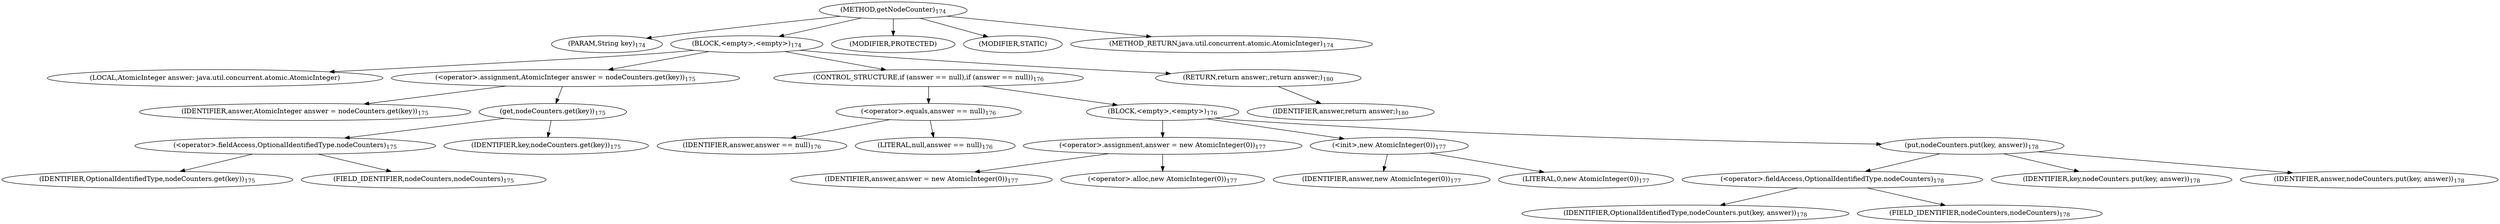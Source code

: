 digraph "getNodeCounter" {  
"286" [label = <(METHOD,getNodeCounter)<SUB>174</SUB>> ]
"287" [label = <(PARAM,String key)<SUB>174</SUB>> ]
"288" [label = <(BLOCK,&lt;empty&gt;,&lt;empty&gt;)<SUB>174</SUB>> ]
"27" [label = <(LOCAL,AtomicInteger answer: java.util.concurrent.atomic.AtomicInteger)> ]
"289" [label = <(&lt;operator&gt;.assignment,AtomicInteger answer = nodeCounters.get(key))<SUB>175</SUB>> ]
"290" [label = <(IDENTIFIER,answer,AtomicInteger answer = nodeCounters.get(key))<SUB>175</SUB>> ]
"291" [label = <(get,nodeCounters.get(key))<SUB>175</SUB>> ]
"292" [label = <(&lt;operator&gt;.fieldAccess,OptionalIdentifiedType.nodeCounters)<SUB>175</SUB>> ]
"293" [label = <(IDENTIFIER,OptionalIdentifiedType,nodeCounters.get(key))<SUB>175</SUB>> ]
"294" [label = <(FIELD_IDENTIFIER,nodeCounters,nodeCounters)<SUB>175</SUB>> ]
"295" [label = <(IDENTIFIER,key,nodeCounters.get(key))<SUB>175</SUB>> ]
"296" [label = <(CONTROL_STRUCTURE,if (answer == null),if (answer == null))<SUB>176</SUB>> ]
"297" [label = <(&lt;operator&gt;.equals,answer == null)<SUB>176</SUB>> ]
"298" [label = <(IDENTIFIER,answer,answer == null)<SUB>176</SUB>> ]
"299" [label = <(LITERAL,null,answer == null)<SUB>176</SUB>> ]
"300" [label = <(BLOCK,&lt;empty&gt;,&lt;empty&gt;)<SUB>176</SUB>> ]
"301" [label = <(&lt;operator&gt;.assignment,answer = new AtomicInteger(0))<SUB>177</SUB>> ]
"302" [label = <(IDENTIFIER,answer,answer = new AtomicInteger(0))<SUB>177</SUB>> ]
"303" [label = <(&lt;operator&gt;.alloc,new AtomicInteger(0))<SUB>177</SUB>> ]
"304" [label = <(&lt;init&gt;,new AtomicInteger(0))<SUB>177</SUB>> ]
"26" [label = <(IDENTIFIER,answer,new AtomicInteger(0))<SUB>177</SUB>> ]
"305" [label = <(LITERAL,0,new AtomicInteger(0))<SUB>177</SUB>> ]
"306" [label = <(put,nodeCounters.put(key, answer))<SUB>178</SUB>> ]
"307" [label = <(&lt;operator&gt;.fieldAccess,OptionalIdentifiedType.nodeCounters)<SUB>178</SUB>> ]
"308" [label = <(IDENTIFIER,OptionalIdentifiedType,nodeCounters.put(key, answer))<SUB>178</SUB>> ]
"309" [label = <(FIELD_IDENTIFIER,nodeCounters,nodeCounters)<SUB>178</SUB>> ]
"310" [label = <(IDENTIFIER,key,nodeCounters.put(key, answer))<SUB>178</SUB>> ]
"311" [label = <(IDENTIFIER,answer,nodeCounters.put(key, answer))<SUB>178</SUB>> ]
"312" [label = <(RETURN,return answer;,return answer;)<SUB>180</SUB>> ]
"313" [label = <(IDENTIFIER,answer,return answer;)<SUB>180</SUB>> ]
"314" [label = <(MODIFIER,PROTECTED)> ]
"315" [label = <(MODIFIER,STATIC)> ]
"316" [label = <(METHOD_RETURN,java.util.concurrent.atomic.AtomicInteger)<SUB>174</SUB>> ]
  "286" -> "287" 
  "286" -> "288" 
  "286" -> "314" 
  "286" -> "315" 
  "286" -> "316" 
  "288" -> "27" 
  "288" -> "289" 
  "288" -> "296" 
  "288" -> "312" 
  "289" -> "290" 
  "289" -> "291" 
  "291" -> "292" 
  "291" -> "295" 
  "292" -> "293" 
  "292" -> "294" 
  "296" -> "297" 
  "296" -> "300" 
  "297" -> "298" 
  "297" -> "299" 
  "300" -> "301" 
  "300" -> "304" 
  "300" -> "306" 
  "301" -> "302" 
  "301" -> "303" 
  "304" -> "26" 
  "304" -> "305" 
  "306" -> "307" 
  "306" -> "310" 
  "306" -> "311" 
  "307" -> "308" 
  "307" -> "309" 
  "312" -> "313" 
}
